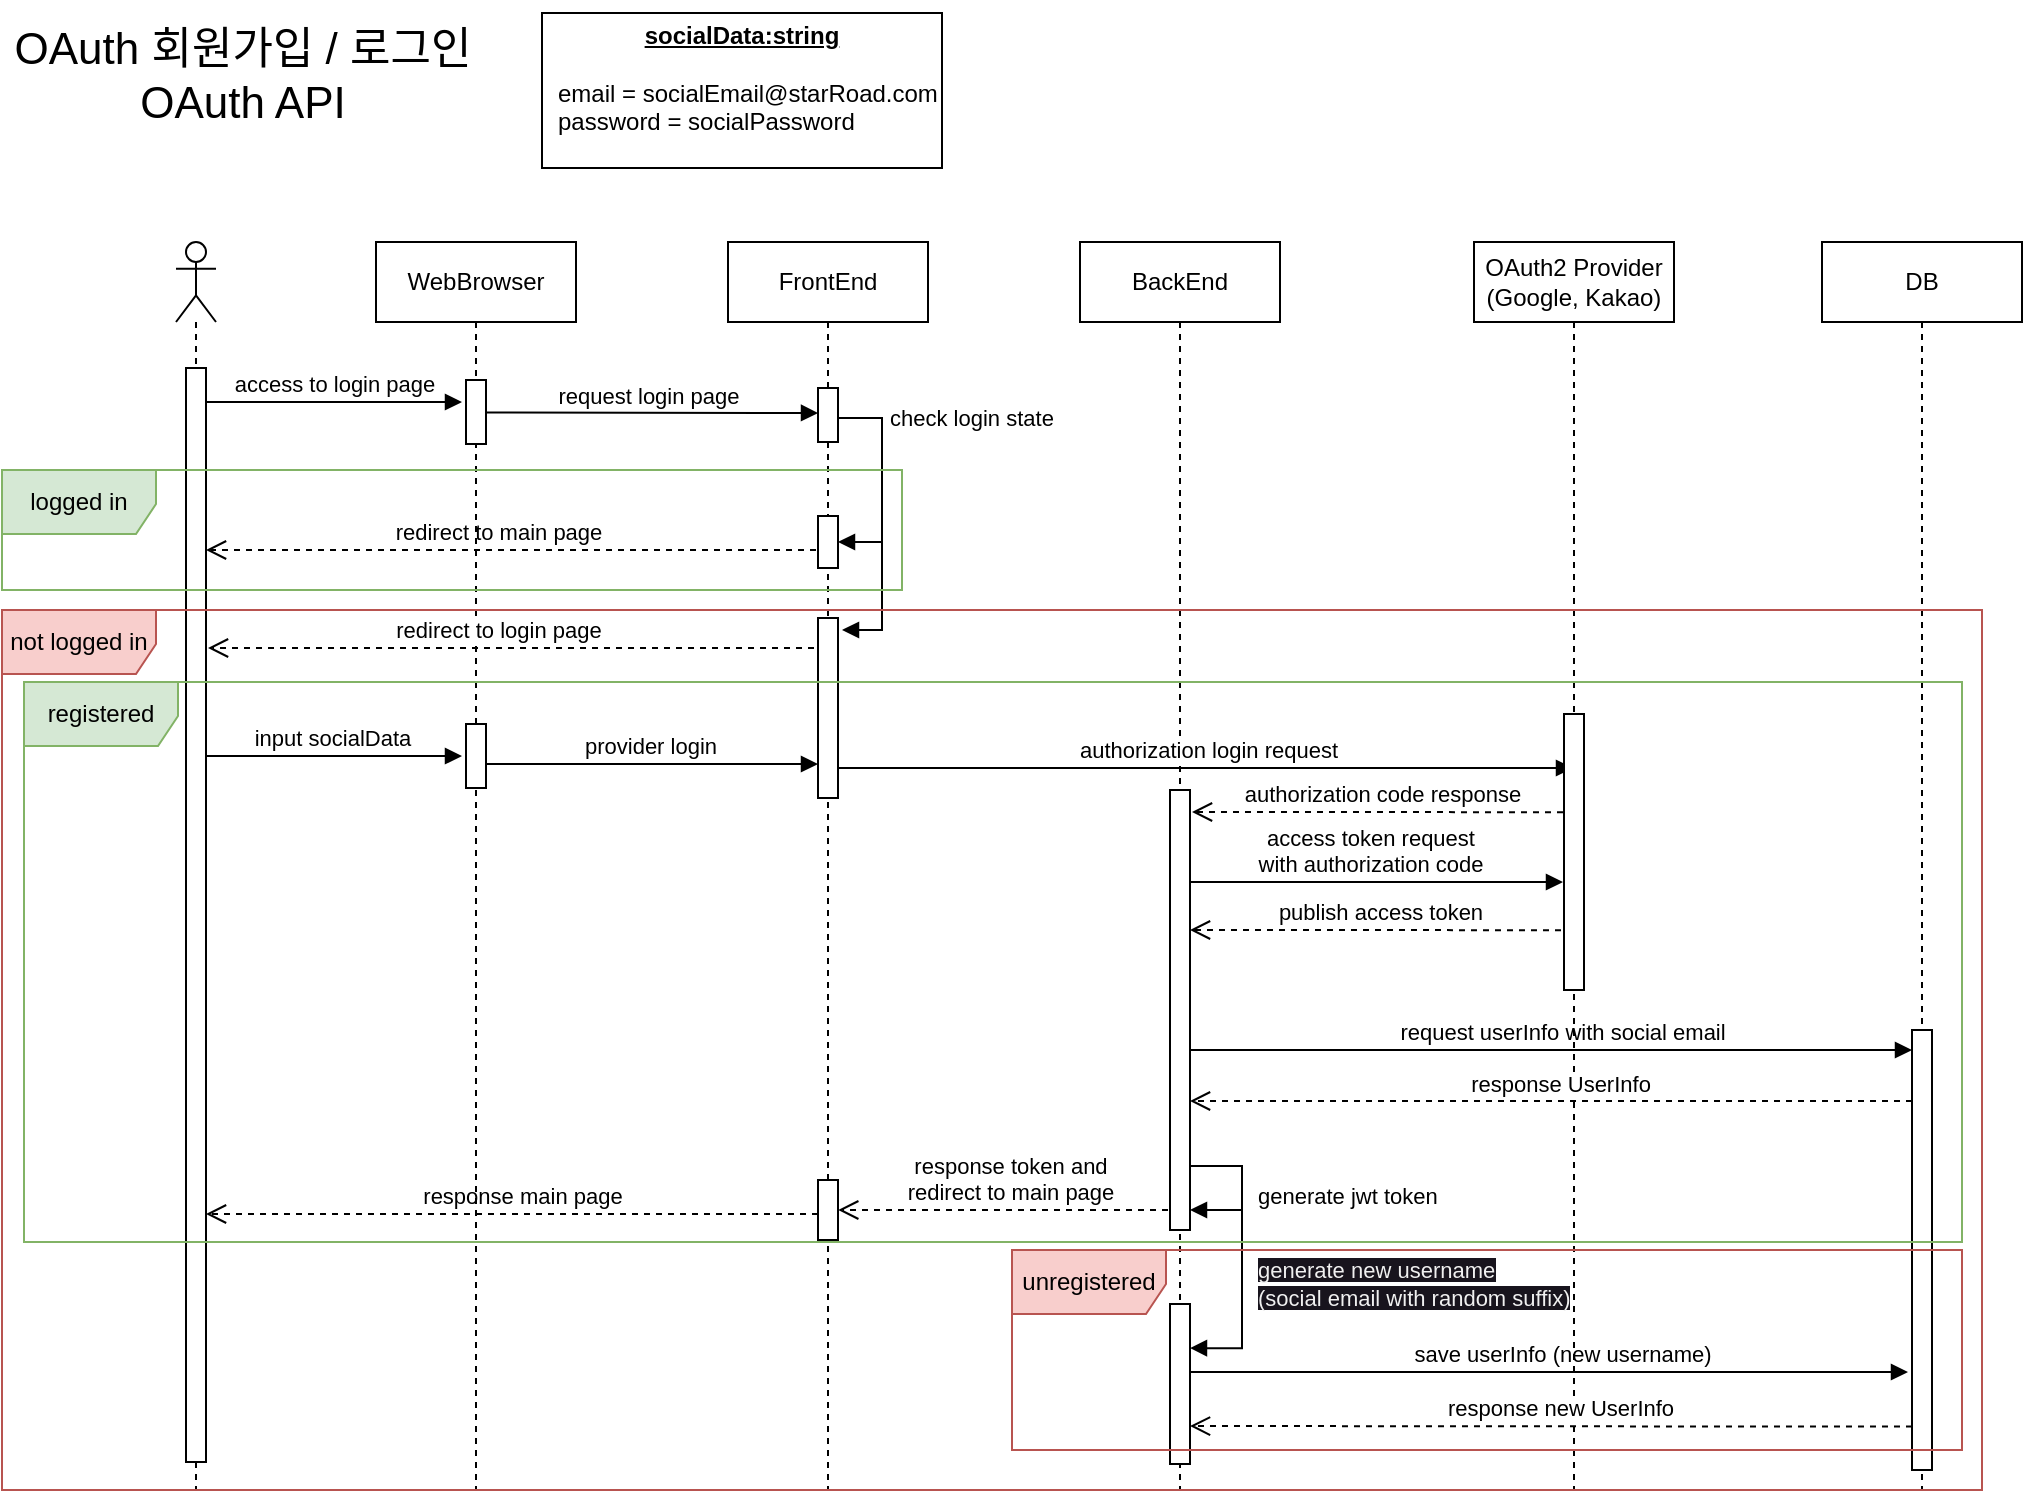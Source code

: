 <mxfile><diagram name="Page-1" id="2YBvvXClWsGukQMizWep"><mxGraphModel dx="675" dy="385" grid="1" gridSize="10" guides="1" tooltips="1" connect="1" arrows="0" fold="1" page="1" pageScale="1" pageWidth="850" pageHeight="1100" math="0" shadow="0"><root><mxCell id="0"/><mxCell id="1" parent="0"/><mxCell id="33" value="response token and&lt;br&gt;redirect to main page" style="html=1;verticalAlign=bottom;endArrow=open;dashed=1;endSize=8;edgeStyle=elbowEdgeStyle;elbow=vertical;curved=0;rounded=0;" parent="1" edge="1"><mxGeometry x="0.003" relative="1" as="geometry"><mxPoint x="599" y="640" as="sourcePoint"/><mxPoint x="428.115" y="639.923" as="targetPoint"/><mxPoint as="offset"/></mxGeometry></mxCell><mxCell id="28" value="save userInfo (new username)" style="html=1;verticalAlign=bottom;endArrow=none;edgeStyle=elbowEdgeStyle;elbow=vertical;curved=0;rounded=0;startArrow=block;startFill=1;endFill=0;" parent="1" edge="1"><mxGeometry x="-0.055" relative="1" as="geometry"><mxPoint x="963" y="721" as="sourcePoint"/><Array as="points"><mxPoint x="745" y="721"/><mxPoint x="905" y="621"/></Array><mxPoint x="597.0" y="721" as="targetPoint"/><mxPoint as="offset"/></mxGeometry></mxCell><mxCell id="32" value="response main page" style="html=1;verticalAlign=bottom;endArrow=open;dashed=1;endSize=8;edgeStyle=elbowEdgeStyle;elbow=vertical;curved=0;rounded=0;" parent="1" source="34" edge="1"><mxGeometry x="-0.034" relative="1" as="geometry"><mxPoint x="380" y="640" as="sourcePoint"/><mxPoint x="112" y="642" as="targetPoint"/><mxPoint as="offset"/></mxGeometry></mxCell><mxCell id="21" value="request userInfo with social email" style="html=1;verticalAlign=bottom;endArrow=none;edgeStyle=elbowEdgeStyle;elbow=vertical;curved=0;rounded=0;startArrow=block;startFill=1;endFill=0;" parent="1" source="24" edge="1"><mxGeometry x="-0.057" relative="1" as="geometry"><mxPoint x="760" y="560" as="sourcePoint"/><Array as="points"><mxPoint x="742" y="560"/><mxPoint x="902" y="460"/></Array><mxPoint x="594.0" y="560" as="targetPoint"/><mxPoint as="offset"/></mxGeometry></mxCell><mxCell id="10" value="access token request&lt;br&gt;with authorization code" style="html=1;verticalAlign=bottom;endArrow=none;edgeStyle=elbowEdgeStyle;elbow=vertical;curved=0;rounded=0;startArrow=block;startFill=1;endFill=0;" parent="1" edge="1"><mxGeometry x="0.006" relative="1" as="geometry"><mxPoint x="790.5" y="476" as="sourcePoint"/><Array as="points"><mxPoint x="747" y="476"/><mxPoint x="907" y="376"/></Array><mxPoint x="599" y="476" as="targetPoint"/><mxPoint as="offset"/></mxGeometry></mxCell><mxCell id="20" value="provider login" style="html=1;verticalAlign=bottom;startArrow=oval;endArrow=block;startSize=8;edgeStyle=elbowEdgeStyle;elbow=vertical;curved=0;rounded=0;" parent="1" edge="1"><mxGeometry x="0.016" relative="1" as="geometry"><mxPoint x="247" y="417" as="sourcePoint"/><mxPoint x="418" y="417.182" as="targetPoint"/><Array as="points"/><mxPoint as="offset"/></mxGeometry></mxCell><mxCell id="18" value="input socialData" style="html=1;verticalAlign=bottom;startArrow=oval;endArrow=block;startSize=8;edgeStyle=elbowEdgeStyle;elbow=vertical;curved=0;rounded=0;" parent="1" edge="1"><mxGeometry x="0.016" relative="1" as="geometry"><mxPoint x="108" y="413" as="sourcePoint"/><mxPoint x="240" y="413.316" as="targetPoint"/><Array as="points"/><mxPoint as="offset"/></mxGeometry></mxCell><mxCell id="ti7OjyQPhwodmMIkzD1--47" value="redirect to main page" style="html=1;verticalAlign=bottom;endArrow=open;dashed=1;endSize=8;edgeStyle=elbowEdgeStyle;elbow=vertical;curved=0;rounded=0;" parent="1" edge="1"><mxGeometry x="0.061" relative="1" as="geometry"><mxPoint x="423" y="310" as="sourcePoint"/><mxPoint x="112" y="310" as="targetPoint"/><mxPoint as="offset"/><Array as="points"><mxPoint x="346" y="310"/><mxPoint x="426.95" y="413.63"/></Array></mxGeometry></mxCell><mxCell id="ti7OjyQPhwodmMIkzD1--9" value="request login page" style="html=1;verticalAlign=bottom;startArrow=oval;endArrow=block;startSize=8;edgeStyle=elbowEdgeStyle;elbow=vertical;curved=0;rounded=0;" parent="1" edge="1"><mxGeometry x="0.012" relative="1" as="geometry"><mxPoint x="247.183" y="241.291" as="sourcePoint"/><mxPoint x="418" y="241.291" as="targetPoint"/><Array as="points"/><mxPoint as="offset"/></mxGeometry></mxCell><mxCell id="aM9ryv3xv72pqoxQDRHE-3" value="access to login page" style="html=1;verticalAlign=bottom;startArrow=oval;endArrow=block;startSize=8;edgeStyle=elbowEdgeStyle;elbow=vertical;curved=0;rounded=0;" parent="1" edge="1"><mxGeometry x="0.021" relative="1" as="geometry"><mxPoint x="108" y="236" as="sourcePoint"/><mxPoint x="240" y="236.316" as="targetPoint"/><Array as="points"/><mxPoint as="offset"/></mxGeometry></mxCell><mxCell id="aM9ryv3xv72pqoxQDRHE-1" value="FrontEnd" style="shape=umlLifeline;perimeter=lifelinePerimeter;whiteSpace=wrap;html=1;container=0;dropTarget=0;collapsible=0;recursiveResize=0;outlineConnect=0;portConstraint=eastwest;newEdgeStyle={&quot;edgeStyle&quot;:&quot;elbowEdgeStyle&quot;,&quot;elbow&quot;:&quot;vertical&quot;,&quot;curved&quot;:0,&quot;rounded&quot;:0};" parent="1" vertex="1"><mxGeometry x="373" y="156" width="100" height="624" as="geometry"/></mxCell><mxCell id="aM9ryv3xv72pqoxQDRHE-2" value="" style="html=1;points=[];perimeter=orthogonalPerimeter;outlineConnect=0;targetShapes=umlLifeline;portConstraint=eastwest;newEdgeStyle={&quot;edgeStyle&quot;:&quot;elbowEdgeStyle&quot;,&quot;elbow&quot;:&quot;vertical&quot;,&quot;curved&quot;:0,&quot;rounded&quot;:0};" parent="aM9ryv3xv72pqoxQDRHE-1" vertex="1"><mxGeometry x="45" y="73" width="10" height="27" as="geometry"/></mxCell><mxCell id="ti7OjyQPhwodmMIkzD1--10" value="" style="html=1;points=[];perimeter=orthogonalPerimeter;outlineConnect=0;targetShapes=umlLifeline;portConstraint=eastwest;newEdgeStyle={&quot;edgeStyle&quot;:&quot;elbowEdgeStyle&quot;,&quot;elbow&quot;:&quot;vertical&quot;,&quot;curved&quot;:0,&quot;rounded&quot;:0};" parent="aM9ryv3xv72pqoxQDRHE-1" vertex="1"><mxGeometry x="45" y="137" width="10" height="26" as="geometry"/></mxCell><mxCell id="aM9ryv3xv72pqoxQDRHE-5" value="BackEnd" style="shape=umlLifeline;perimeter=lifelinePerimeter;whiteSpace=wrap;html=1;container=0;dropTarget=0;collapsible=0;recursiveResize=0;outlineConnect=0;portConstraint=eastwest;newEdgeStyle={&quot;edgeStyle&quot;:&quot;elbowEdgeStyle&quot;,&quot;elbow&quot;:&quot;vertical&quot;,&quot;curved&quot;:0,&quot;rounded&quot;:0};" parent="1" vertex="1"><mxGeometry x="549" y="156" width="100" height="624" as="geometry"/></mxCell><mxCell id="aM9ryv3xv72pqoxQDRHE-9" value="authorization login request" style="html=1;verticalAlign=bottom;endArrow=none;edgeStyle=elbowEdgeStyle;elbow=vertical;curved=0;rounded=0;startArrow=block;startFill=1;endFill=0;" parent="1" edge="1"><mxGeometry x="-0.003" relative="1" as="geometry"><mxPoint x="795.5" y="419.0" as="sourcePoint"/><Array as="points"><mxPoint x="576" y="419"/><mxPoint x="736" y="319"/></Array><mxPoint x="428.0" y="419" as="targetPoint"/><mxPoint as="offset"/></mxGeometry></mxCell><mxCell id="ti7OjyQPhwodmMIkzD1--1" value="" style="shape=umlLifeline;perimeter=lifelinePerimeter;whiteSpace=wrap;html=1;container=1;dropTarget=0;collapsible=0;recursiveResize=0;outlineConnect=0;portConstraint=eastwest;newEdgeStyle={&quot;edgeStyle&quot;:&quot;elbowEdgeStyle&quot;,&quot;elbow&quot;:&quot;vertical&quot;,&quot;curved&quot;:0,&quot;rounded&quot;:0};participant=umlActor;" parent="1" vertex="1"><mxGeometry x="97" y="156" width="20" height="624" as="geometry"/></mxCell><mxCell id="ti7OjyQPhwodmMIkzD1--8" value="" style="html=1;points=[];perimeter=orthogonalPerimeter;outlineConnect=0;targetShapes=umlLifeline;portConstraint=eastwest;newEdgeStyle={&quot;edgeStyle&quot;:&quot;elbowEdgeStyle&quot;,&quot;elbow&quot;:&quot;vertical&quot;,&quot;curved&quot;:0,&quot;rounded&quot;:0};" parent="ti7OjyQPhwodmMIkzD1--1" vertex="1"><mxGeometry x="5" y="63" width="10" height="547" as="geometry"/></mxCell><mxCell id="ti7OjyQPhwodmMIkzD1--3" value="&lt;font style=&quot;font-size: 22px;&quot;&gt;OAuth 회원가입 / 로그인&lt;br&gt;OAuth API&lt;br&gt;&lt;/font&gt;" style="text;html=1;strokeColor=none;fillColor=none;align=center;verticalAlign=middle;whiteSpace=wrap;rounded=0;" parent="1" vertex="1"><mxGeometry x="11" y="35" width="239" height="75" as="geometry"/></mxCell><mxCell id="ti7OjyQPhwodmMIkzD1--5" value="WebBrowser" style="shape=umlLifeline;perimeter=lifelinePerimeter;whiteSpace=wrap;html=1;container=1;dropTarget=0;collapsible=0;recursiveResize=0;outlineConnect=0;portConstraint=eastwest;newEdgeStyle={&quot;edgeStyle&quot;:&quot;elbowEdgeStyle&quot;,&quot;elbow&quot;:&quot;vertical&quot;,&quot;curved&quot;:0,&quot;rounded&quot;:0};" parent="1" vertex="1"><mxGeometry x="197" y="156" width="100" height="624" as="geometry"/></mxCell><mxCell id="ti7OjyQPhwodmMIkzD1--7" value="" style="html=1;points=[];perimeter=orthogonalPerimeter;outlineConnect=0;targetShapes=umlLifeline;portConstraint=eastwest;newEdgeStyle={&quot;edgeStyle&quot;:&quot;elbowEdgeStyle&quot;,&quot;elbow&quot;:&quot;vertical&quot;,&quot;curved&quot;:0,&quot;rounded&quot;:0};" parent="ti7OjyQPhwodmMIkzD1--5" vertex="1"><mxGeometry x="45" y="69" width="10" height="32" as="geometry"/></mxCell><mxCell id="ti7OjyQPhwodmMIkzD1--6" value="OAuth2 Provider&lt;br&gt;(Google, Kakao)" style="shape=umlLifeline;perimeter=lifelinePerimeter;whiteSpace=wrap;html=1;container=1;dropTarget=0;collapsible=0;recursiveResize=0;outlineConnect=0;portConstraint=eastwest;newEdgeStyle={&quot;edgeStyle&quot;:&quot;elbowEdgeStyle&quot;,&quot;elbow&quot;:&quot;vertical&quot;,&quot;curved&quot;:0,&quot;rounded&quot;:0};" parent="1" vertex="1"><mxGeometry x="746" y="156" width="100" height="624" as="geometry"/></mxCell><mxCell id="ti7OjyQPhwodmMIkzD1--42" value="check login state" style="html=1;align=left;spacingLeft=2;endArrow=block;rounded=0;edgeStyle=orthogonalEdgeStyle;curved=0;rounded=0;startArrow=none;" parent="1" edge="1"><mxGeometry x="-0.703" relative="1" as="geometry"><mxPoint x="428" y="244" as="sourcePoint"/><Array as="points"><mxPoint x="450" y="244"/><mxPoint x="450" y="350"/></Array><mxPoint x="430" y="350" as="targetPoint"/><mxPoint as="offset"/></mxGeometry></mxCell><mxCell id="ti7OjyQPhwodmMIkzD1--59" value="redirect to login page" style="html=1;verticalAlign=bottom;endArrow=open;dashed=1;endSize=8;edgeStyle=elbowEdgeStyle;elbow=vertical;curved=0;rounded=0;" parent="1" edge="1"><mxGeometry x="0.043" relative="1" as="geometry"><mxPoint x="416" y="359" as="sourcePoint"/><mxPoint x="113" y="359" as="targetPoint"/><mxPoint as="offset"/><Array as="points"><mxPoint x="326" y="359"/></Array></mxGeometry></mxCell><mxCell id="ti7OjyQPhwodmMIkzD1--40" value="" style="html=1;points=[];perimeter=orthogonalPerimeter;outlineConnect=0;targetShapes=umlLifeline;portConstraint=eastwest;newEdgeStyle={&quot;edgeStyle&quot;:&quot;elbowEdgeStyle&quot;,&quot;elbow&quot;:&quot;vertical&quot;,&quot;curved&quot;:0,&quot;rounded&quot;:0};" parent="1" vertex="1"><mxGeometry x="791" y="392" width="10" height="138" as="geometry"/></mxCell><mxCell id="6" value="" style="html=1;points=[];perimeter=orthogonalPerimeter;outlineConnect=0;targetShapes=umlLifeline;portConstraint=eastwest;newEdgeStyle={&quot;edgeStyle&quot;:&quot;elbowEdgeStyle&quot;,&quot;elbow&quot;:&quot;vertical&quot;,&quot;curved&quot;:0,&quot;rounded&quot;:0};" parent="1" vertex="1"><mxGeometry x="418" y="344" width="10" height="90" as="geometry"/></mxCell><mxCell id="ti7OjyQPhwodmMIkzD1--58" value="authorization code response" style="html=1;verticalAlign=bottom;endArrow=open;dashed=1;endSize=8;edgeStyle=elbowEdgeStyle;elbow=vertical;curved=0;rounded=0;" parent="1" edge="1"><mxGeometry x="-0.025" relative="1" as="geometry"><mxPoint x="790.5" y="441.091" as="sourcePoint"/><mxPoint x="605" y="441" as="targetPoint"/><mxPoint as="offset"/></mxGeometry></mxCell><mxCell id="9" value="" style="html=1;points=[];perimeter=orthogonalPerimeter;outlineConnect=0;targetShapes=umlLifeline;portConstraint=eastwest;newEdgeStyle={&quot;edgeStyle&quot;:&quot;elbowEdgeStyle&quot;,&quot;elbow&quot;:&quot;vertical&quot;,&quot;curved&quot;:0,&quot;rounded&quot;:0};" parent="1" vertex="1"><mxGeometry x="594" y="430" width="10" height="220" as="geometry"/></mxCell><mxCell id="16" value="" style="html=1;align=left;spacingLeft=2;endArrow=block;rounded=0;edgeStyle=orthogonalEdgeStyle;curved=0;rounded=0;startArrow=none;" parent="1" target="ti7OjyQPhwodmMIkzD1--10" edge="1"><mxGeometry relative="1" as="geometry"><mxPoint x="450" y="300" as="sourcePoint"/><Array as="points"><mxPoint x="450" y="306"/></Array><mxPoint x="480" y="310" as="targetPoint"/></mxGeometry></mxCell><mxCell id="15" value="logged in" style="shape=umlFrame;whiteSpace=wrap;html=1;pointerEvents=0;fillColor=#D5E8D4;strokeColor=#82b366;width=77;height=32;" parent="1" vertex="1"><mxGeometry x="10" y="270" width="450" height="60" as="geometry"/></mxCell><mxCell id="19" value="" style="html=1;points=[];perimeter=orthogonalPerimeter;outlineConnect=0;targetShapes=umlLifeline;portConstraint=eastwest;newEdgeStyle={&quot;edgeStyle&quot;:&quot;elbowEdgeStyle&quot;,&quot;elbow&quot;:&quot;vertical&quot;,&quot;curved&quot;:0,&quot;rounded&quot;:0};" parent="1" vertex="1"><mxGeometry x="242" y="397" width="10" height="32" as="geometry"/></mxCell><mxCell id="22" value="DB" style="shape=umlLifeline;perimeter=lifelinePerimeter;whiteSpace=wrap;html=1;container=1;dropTarget=0;collapsible=0;recursiveResize=0;outlineConnect=0;portConstraint=eastwest;newEdgeStyle={&quot;edgeStyle&quot;:&quot;elbowEdgeStyle&quot;,&quot;elbow&quot;:&quot;vertical&quot;,&quot;curved&quot;:0,&quot;rounded&quot;:0};" parent="1" vertex="1"><mxGeometry x="920" y="156" width="100" height="624" as="geometry"/></mxCell><mxCell id="23" value="publish access token" style="html=1;verticalAlign=bottom;endArrow=open;dashed=1;endSize=8;edgeStyle=elbowEdgeStyle;elbow=vertical;curved=0;rounded=0;" parent="1" edge="1"><mxGeometry x="-0.025" relative="1" as="geometry"><mxPoint x="789.5" y="500.091" as="sourcePoint"/><mxPoint x="604.0" y="500" as="targetPoint"/><mxPoint as="offset"/></mxGeometry></mxCell><mxCell id="24" value="" style="html=1;points=[];perimeter=orthogonalPerimeter;outlineConnect=0;targetShapes=umlLifeline;portConstraint=eastwest;newEdgeStyle={&quot;edgeStyle&quot;:&quot;elbowEdgeStyle&quot;,&quot;elbow&quot;:&quot;vertical&quot;,&quot;curved&quot;:0,&quot;rounded&quot;:0};" parent="1" vertex="1"><mxGeometry x="965" y="550" width="10" height="220" as="geometry"/></mxCell><mxCell id="25" value="response UserInfo" style="html=1;verticalAlign=bottom;endArrow=open;dashed=1;endSize=8;edgeStyle=elbowEdgeStyle;elbow=vertical;curved=0;rounded=0;" parent="1" source="24" edge="1"><mxGeometry x="-0.025" relative="1" as="geometry"><mxPoint x="789.5" y="585.351" as="sourcePoint"/><mxPoint x="604" y="585.26" as="targetPoint"/><mxPoint as="offset"/></mxGeometry></mxCell><mxCell id="26" value="" style="html=1;points=[];perimeter=orthogonalPerimeter;outlineConnect=0;targetShapes=umlLifeline;portConstraint=eastwest;newEdgeStyle={&quot;edgeStyle&quot;:&quot;elbowEdgeStyle&quot;,&quot;elbow&quot;:&quot;vertical&quot;,&quot;curved&quot;:0,&quot;rounded&quot;:0};" parent="1" vertex="1"><mxGeometry x="594" y="687" width="10" height="80" as="geometry"/></mxCell><mxCell id="27" value="generate jwt token" style="html=1;align=left;spacingLeft=2;endArrow=block;rounded=0;edgeStyle=orthogonalEdgeStyle;curved=0;rounded=0;startArrow=none;" parent="1" edge="1"><mxGeometry x="-0.434" y="4" relative="1" as="geometry"><mxPoint x="604" y="618" as="sourcePoint"/><Array as="points"><mxPoint x="630" y="618"/><mxPoint x="630" y="709"/></Array><mxPoint x="604" y="709.053" as="targetPoint"/><mxPoint as="offset"/></mxGeometry></mxCell><mxCell id="29" value="response new UserInfo" style="html=1;verticalAlign=bottom;endArrow=open;dashed=1;endSize=8;edgeStyle=elbowEdgeStyle;elbow=vertical;curved=0;rounded=0;" parent="1" edge="1"><mxGeometry x="-0.025" relative="1" as="geometry"><mxPoint x="965" y="748.311" as="sourcePoint"/><mxPoint x="604.0" y="748" as="targetPoint"/><mxPoint as="offset"/></mxGeometry></mxCell><mxCell id="30" value="" style="html=1;align=left;spacingLeft=2;endArrow=block;rounded=0;edgeStyle=orthogonalEdgeStyle;curved=0;rounded=0;startArrow=none;" parent="1" edge="1"><mxGeometry relative="1" as="geometry"><mxPoint x="630" y="640" as="sourcePoint"/><Array as="points"><mxPoint x="620" y="640"/><mxPoint x="620" y="640"/></Array><mxPoint x="604" y="640" as="targetPoint"/></mxGeometry></mxCell><mxCell id="31" value="&lt;span style=&quot;color: rgb(240, 240, 240); font-family: Helvetica; font-size: 11px; font-style: normal; font-variant-ligatures: normal; font-variant-caps: normal; font-weight: 400; letter-spacing: normal; orphans: 2; text-align: left; text-indent: 0px; text-transform: none; widows: 2; word-spacing: 0px; -webkit-text-stroke-width: 0px; background-color: rgb(24, 20, 29); text-decoration-thickness: initial; text-decoration-style: initial; text-decoration-color: initial; float: none; display: inline !important;&quot;&gt;generate new username&lt;br&gt;(social email with random suffix)&lt;/span&gt;" style="text;whiteSpace=wrap;html=1;" parent="1" vertex="1"><mxGeometry x="636" y="656" width="290" height="40" as="geometry"/></mxCell><mxCell id="34" value="" style="html=1;points=[];perimeter=orthogonalPerimeter;outlineConnect=0;targetShapes=umlLifeline;portConstraint=eastwest;newEdgeStyle={&quot;edgeStyle&quot;:&quot;elbowEdgeStyle&quot;,&quot;elbow&quot;:&quot;vertical&quot;,&quot;curved&quot;:0,&quot;rounded&quot;:0};" parent="1" vertex="1"><mxGeometry x="418" y="625" width="10" height="30" as="geometry"/></mxCell><mxCell id="ti7OjyQPhwodmMIkzD1--41" value="unregistered" style="shape=umlFrame;whiteSpace=wrap;html=1;pointerEvents=0;fillColor=#f8cecc;strokeColor=#b85450;width=77;height=32;" parent="1" vertex="1"><mxGeometry x="515" y="660" width="475" height="100" as="geometry"/></mxCell><mxCell id="38" value="&lt;p style=&quot;margin:0px;margin-top:4px;text-align:center;text-decoration:underline;&quot;&gt;&lt;b&gt;socialData:string&lt;/b&gt;&lt;/p&gt;&lt;p style=&quot;margin:0px;margin-left:8px;&quot;&gt;&lt;br&gt;email = socialEmail@starRoad.com&lt;br&gt;password = socialPassword&lt;/p&gt;" style="verticalAlign=top;align=left;overflow=fill;fontSize=12;fontFamily=Helvetica;html=1;whiteSpace=wrap;" parent="1" vertex="1"><mxGeometry x="280" y="41.5" width="200" height="77.5" as="geometry"/></mxCell><mxCell id="37" value="registered" style="shape=umlFrame;whiteSpace=wrap;html=1;pointerEvents=0;fillColor=#D5E8D4;strokeColor=#82b366;width=77;height=32;" parent="1" vertex="1"><mxGeometry x="21" y="376" width="969" height="280" as="geometry"/></mxCell><mxCell id="14" value="not logged in" style="shape=umlFrame;whiteSpace=wrap;html=1;pointerEvents=0;fillColor=#f8cecc;strokeColor=#b85450;width=77;height=32;" parent="1" vertex="1"><mxGeometry x="10" y="340" width="990" height="440" as="geometry"/></mxCell></root></mxGraphModel></diagram></mxfile>